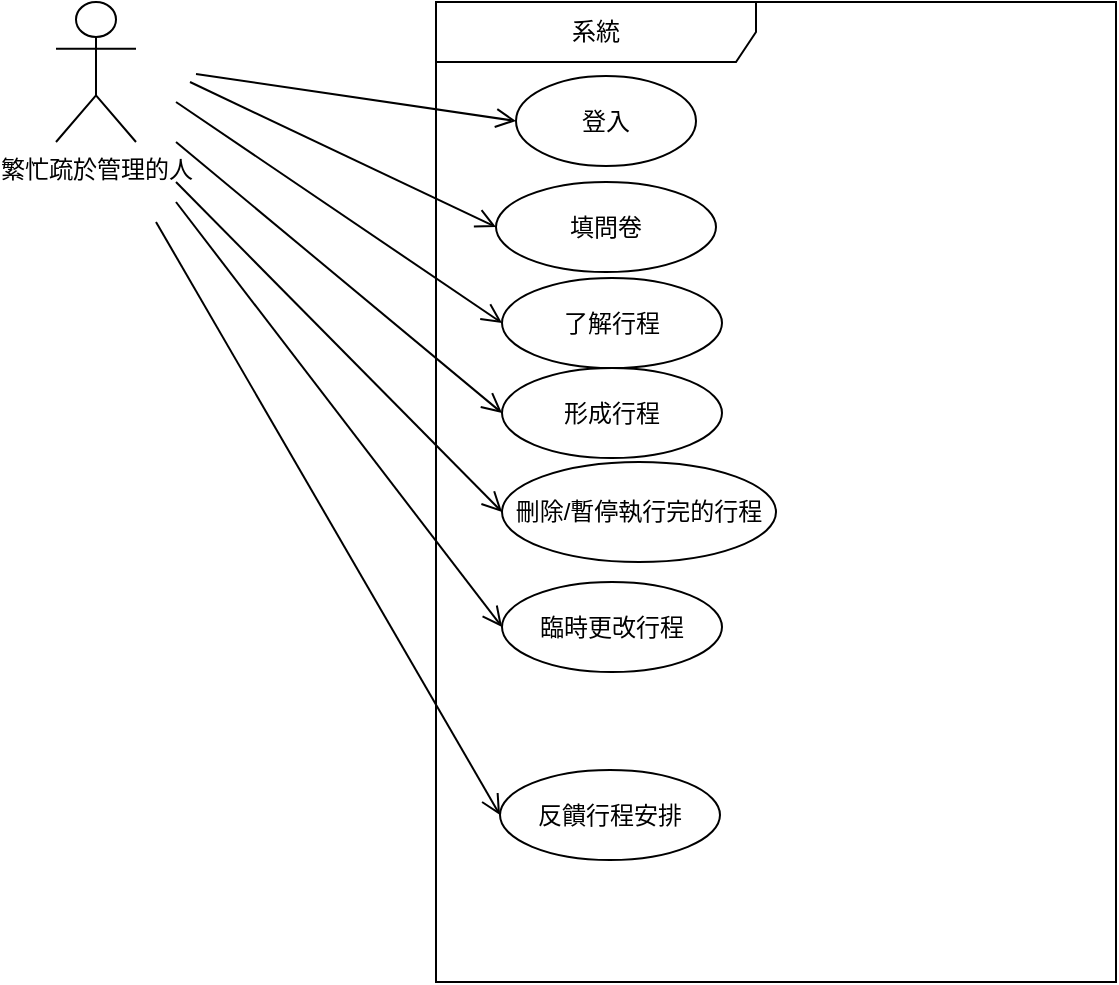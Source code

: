 <mxfile>
    <diagram name="第 1 页" id="G_Y7OZYuZXXVaxpI4jWG">
        <mxGraphModel dx="446" dy="306" grid="1" gridSize="10" guides="1" tooltips="1" connect="1" arrows="1" fold="1" page="1" pageScale="1" pageWidth="827" pageHeight="1169" math="0" shadow="0">
            <root>
                <mxCell id="0"/>
                <mxCell id="1" parent="0"/>
                <mxCell id="2oo9nVYe7cRJxr6y7lbV-1" value="系統" style="shape=umlFrame;whiteSpace=wrap;html=1;pointerEvents=0;recursiveResize=0;container=1;collapsible=0;width=160;" parent="1" vertex="1">
                    <mxGeometry x="220" y="40" width="340" height="490" as="geometry"/>
                </mxCell>
                <mxCell id="2oo9nVYe7cRJxr6y7lbV-2" value="了解行程" style="ellipse;html=1;whiteSpace=wrap;" parent="2oo9nVYe7cRJxr6y7lbV-1" vertex="1">
                    <mxGeometry x="33" y="138" width="110" height="45" as="geometry"/>
                </mxCell>
                <mxCell id="2oo9nVYe7cRJxr6y7lbV-3" value="填問卷" style="ellipse;html=1;whiteSpace=wrap;" parent="2oo9nVYe7cRJxr6y7lbV-1" vertex="1">
                    <mxGeometry x="30" y="90" width="110" height="45" as="geometry"/>
                </mxCell>
                <mxCell id="2oo9nVYe7cRJxr6y7lbV-4" value="形成行程" style="ellipse;html=1;whiteSpace=wrap;" parent="2oo9nVYe7cRJxr6y7lbV-1" vertex="1">
                    <mxGeometry x="33" y="183" width="110" height="45" as="geometry"/>
                </mxCell>
                <mxCell id="2oo9nVYe7cRJxr6y7lbV-5" value="刪除/暫停執行完的行程" style="ellipse;html=1;whiteSpace=wrap;" parent="2oo9nVYe7cRJxr6y7lbV-1" vertex="1">
                    <mxGeometry x="33" y="230" width="137" height="50" as="geometry"/>
                </mxCell>
                <mxCell id="2oo9nVYe7cRJxr6y7lbV-6" value="臨時更改行程" style="ellipse;html=1;whiteSpace=wrap;" parent="2oo9nVYe7cRJxr6y7lbV-1" vertex="1">
                    <mxGeometry x="33" y="290" width="110" height="45" as="geometry"/>
                </mxCell>
                <mxCell id="2oo9nVYe7cRJxr6y7lbV-7" value="繁忙疏於管理的人" style="shape=umlActor;verticalLabelPosition=bottom;verticalAlign=top;html=1;" parent="1" vertex="1">
                    <mxGeometry x="30" y="40" width="40" height="70" as="geometry"/>
                </mxCell>
                <mxCell id="2oo9nVYe7cRJxr6y7lbV-8" value="" style="endArrow=open;startArrow=none;endFill=0;startFill=0;endSize=8;html=1;verticalAlign=bottom;labelBackgroundColor=none;strokeWidth=1;rounded=0;entryX=0;entryY=0.5;entryDx=0;entryDy=0;" parent="1" target="2oo9nVYe7cRJxr6y7lbV-2" edge="1">
                    <mxGeometry width="160" relative="1" as="geometry">
                        <mxPoint x="90" y="90" as="sourcePoint"/>
                        <mxPoint x="250" y="90" as="targetPoint"/>
                    </mxGeometry>
                </mxCell>
                <mxCell id="2oo9nVYe7cRJxr6y7lbV-9" value="登入" style="ellipse;html=1;whiteSpace=wrap;" parent="1" vertex="1">
                    <mxGeometry x="260" y="77" width="90" height="45" as="geometry"/>
                </mxCell>
                <mxCell id="2oo9nVYe7cRJxr6y7lbV-10" value="" style="endArrow=open;startArrow=none;endFill=0;startFill=0;endSize=8;html=1;verticalAlign=bottom;labelBackgroundColor=none;strokeWidth=1;rounded=0;entryX=0;entryY=0.5;entryDx=0;entryDy=0;" parent="1" target="2oo9nVYe7cRJxr6y7lbV-9" edge="1">
                    <mxGeometry width="160" relative="1" as="geometry">
                        <mxPoint x="100" y="76" as="sourcePoint"/>
                        <mxPoint x="270" y="159" as="targetPoint"/>
                    </mxGeometry>
                </mxCell>
                <mxCell id="2oo9nVYe7cRJxr6y7lbV-11" value="" style="endArrow=open;startArrow=none;endFill=0;startFill=0;endSize=8;html=1;verticalAlign=bottom;labelBackgroundColor=none;strokeWidth=1;rounded=0;entryX=0;entryY=0.5;entryDx=0;entryDy=0;" parent="1" target="2oo9nVYe7cRJxr6y7lbV-3" edge="1">
                    <mxGeometry width="160" relative="1" as="geometry">
                        <mxPoint x="97" y="80" as="sourcePoint"/>
                        <mxPoint x="260" y="191" as="targetPoint"/>
                    </mxGeometry>
                </mxCell>
                <mxCell id="2oo9nVYe7cRJxr6y7lbV-12" value="" style="endArrow=open;startArrow=none;endFill=0;startFill=0;endSize=8;html=1;verticalAlign=bottom;labelBackgroundColor=none;strokeWidth=1;rounded=0;entryX=0;entryY=0.5;entryDx=0;entryDy=0;" parent="1" target="2oo9nVYe7cRJxr6y7lbV-4" edge="1">
                    <mxGeometry width="160" relative="1" as="geometry">
                        <mxPoint x="90" y="110" as="sourcePoint"/>
                        <mxPoint x="253" y="221" as="targetPoint"/>
                    </mxGeometry>
                </mxCell>
                <mxCell id="2oo9nVYe7cRJxr6y7lbV-13" value="" style="endArrow=open;startArrow=none;endFill=0;startFill=0;endSize=8;html=1;verticalAlign=bottom;labelBackgroundColor=none;strokeWidth=1;rounded=0;entryX=0;entryY=0.5;entryDx=0;entryDy=0;" parent="1" target="2oo9nVYe7cRJxr6y7lbV-5" edge="1">
                    <mxGeometry width="160" relative="1" as="geometry">
                        <mxPoint x="90" y="130" as="sourcePoint"/>
                        <mxPoint x="253" y="266" as="targetPoint"/>
                    </mxGeometry>
                </mxCell>
                <mxCell id="2oo9nVYe7cRJxr6y7lbV-14" value="反饋行程安排" style="ellipse;html=1;whiteSpace=wrap;" parent="1" vertex="1">
                    <mxGeometry x="252" y="424" width="110" height="45" as="geometry"/>
                </mxCell>
                <mxCell id="2oo9nVYe7cRJxr6y7lbV-15" value="" style="endArrow=open;startArrow=none;endFill=0;startFill=0;endSize=8;html=1;verticalAlign=bottom;labelBackgroundColor=none;strokeWidth=1;rounded=0;entryX=0;entryY=0.5;entryDx=0;entryDy=0;" parent="1" target="2oo9nVYe7cRJxr6y7lbV-14" edge="1">
                    <mxGeometry width="160" relative="1" as="geometry">
                        <mxPoint x="80" y="150" as="sourcePoint"/>
                        <mxPoint x="252" y="419" as="targetPoint"/>
                    </mxGeometry>
                </mxCell>
                <mxCell id="2oo9nVYe7cRJxr6y7lbV-16" value="" style="endArrow=open;startArrow=none;endFill=0;startFill=0;endSize=8;html=1;verticalAlign=bottom;labelBackgroundColor=none;strokeWidth=1;rounded=0;entryX=0;entryY=0.5;entryDx=0;entryDy=0;" parent="1" target="2oo9nVYe7cRJxr6y7lbV-6" edge="1">
                    <mxGeometry width="160" relative="1" as="geometry">
                        <mxPoint x="90" y="140" as="sourcePoint"/>
                        <mxPoint x="263" y="276" as="targetPoint"/>
                    </mxGeometry>
                </mxCell>
            </root>
        </mxGraphModel>
    </diagram>
</mxfile>
